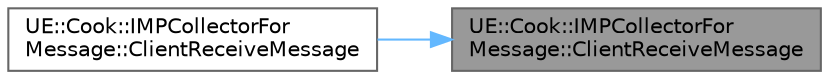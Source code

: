 digraph "UE::Cook::IMPCollectorForMessage::ClientReceiveMessage"
{
 // INTERACTIVE_SVG=YES
 // LATEX_PDF_SIZE
  bgcolor="transparent";
  edge [fontname=Helvetica,fontsize=10,labelfontname=Helvetica,labelfontsize=10];
  node [fontname=Helvetica,fontsize=10,shape=box,height=0.2,width=0.4];
  rankdir="RL";
  Node1 [id="Node000001",label="UE::Cook::IMPCollectorFor\lMessage::ClientReceiveMessage",height=0.2,width=0.4,color="gray40", fillcolor="grey60", style="filled", fontcolor="black",tooltip=" "];
  Node1 -> Node2 [id="edge1_Node000001_Node000002",dir="back",color="steelblue1",style="solid",tooltip=" "];
  Node2 [id="Node000002",label="UE::Cook::IMPCollectorFor\lMessage::ClientReceiveMessage",height=0.2,width=0.4,color="grey40", fillcolor="white", style="filled",URL="$d6/dbe/classUE_1_1Cook_1_1IMPCollectorForMessage.html#a7f26253ffa211afcdd3741c593ac0bf3",tooltip=" "];
}
